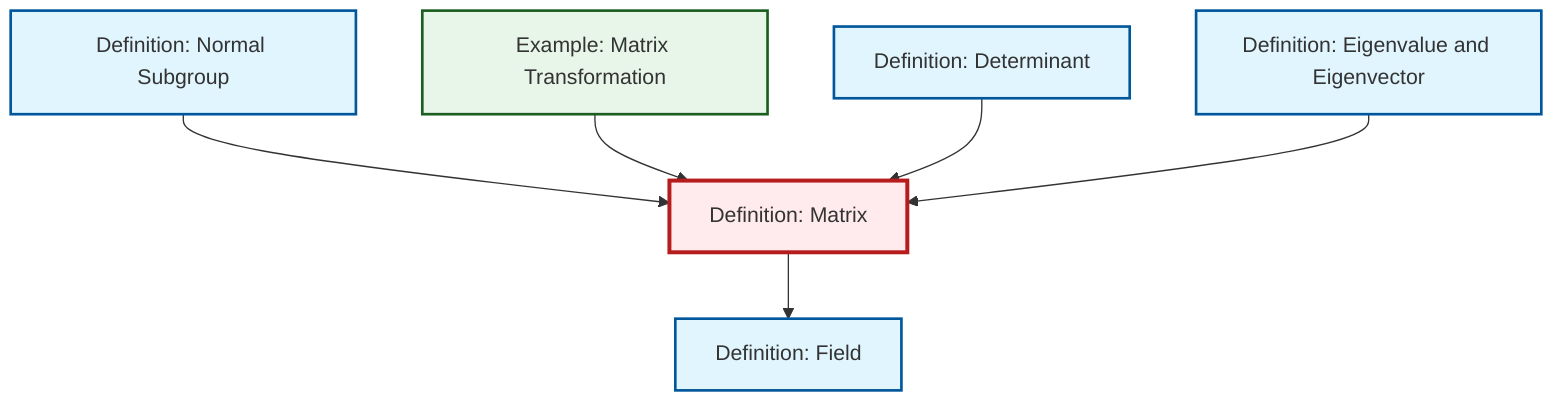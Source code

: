 graph TD
    classDef definition fill:#e1f5fe,stroke:#01579b,stroke-width:2px
    classDef theorem fill:#f3e5f5,stroke:#4a148c,stroke-width:2px
    classDef axiom fill:#fff3e0,stroke:#e65100,stroke-width:2px
    classDef example fill:#e8f5e9,stroke:#1b5e20,stroke-width:2px
    classDef current fill:#ffebee,stroke:#b71c1c,stroke-width:3px
    def-determinant["Definition: Determinant"]:::definition
    def-matrix["Definition: Matrix"]:::definition
    ex-matrix-transformation["Example: Matrix Transformation"]:::example
    def-field["Definition: Field"]:::definition
    def-eigenvalue-eigenvector["Definition: Eigenvalue and Eigenvector"]:::definition
    def-normal-subgroup["Definition: Normal Subgroup"]:::definition
    def-normal-subgroup --> def-matrix
    ex-matrix-transformation --> def-matrix
    def-determinant --> def-matrix
    def-matrix --> def-field
    def-eigenvalue-eigenvector --> def-matrix
    class def-matrix current